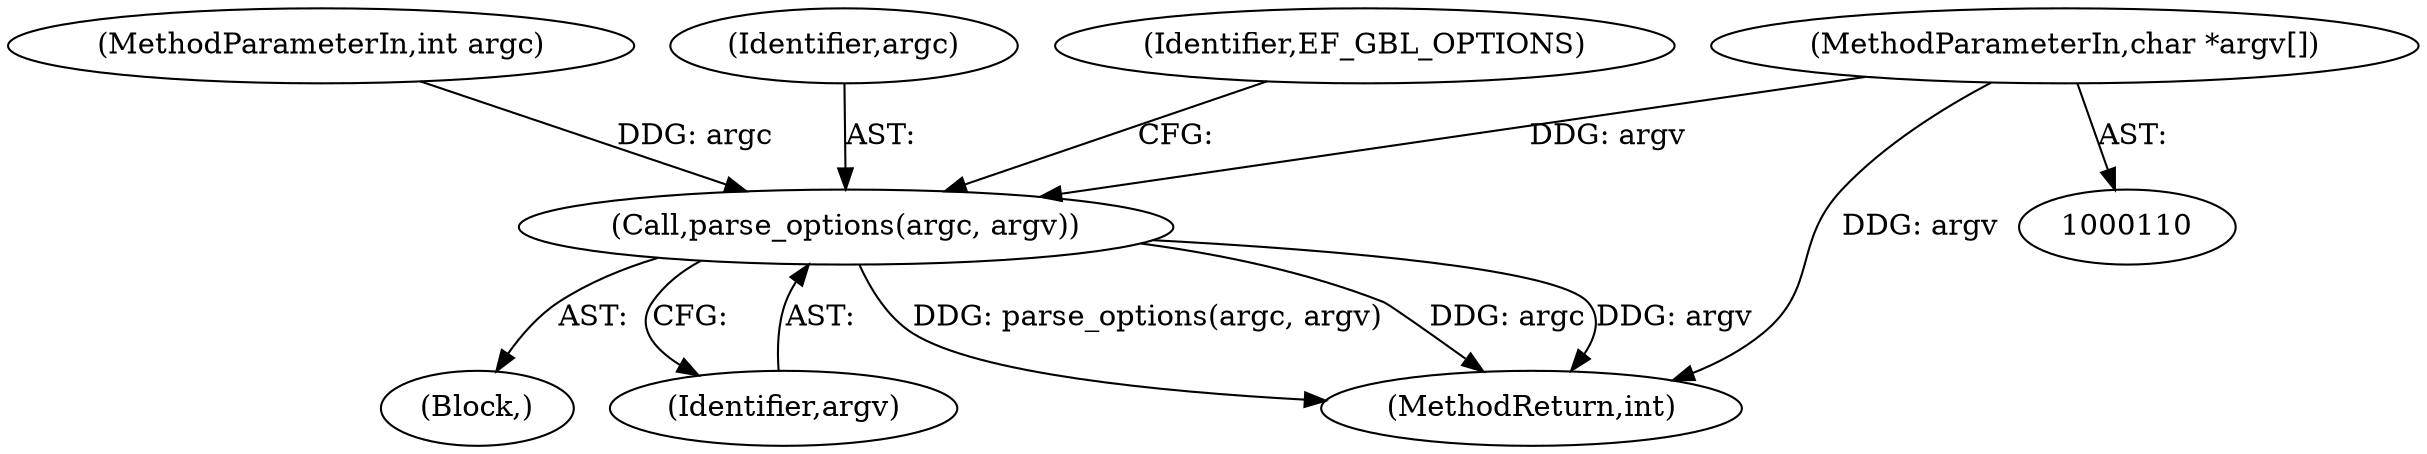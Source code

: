 digraph "0_ettercap_626dc56686f15f2dda13c48f78c2a666cb6d8506_0@array" {
"1000112" [label="(MethodParameterIn,char *argv[])"];
"1000134" [label="(Call,parse_options(argc, argv))"];
"1000111" [label="(MethodParameterIn,int argc)"];
"1000135" [label="(Identifier,argc)"];
"1000139" [label="(Identifier,EF_GBL_OPTIONS)"];
"1000113" [label="(Block,)"];
"1000134" [label="(Call,parse_options(argc, argv))"];
"1000136" [label="(Identifier,argv)"];
"1000112" [label="(MethodParameterIn,char *argv[])"];
"1000219" [label="(MethodReturn,int)"];
"1000112" -> "1000110"  [label="AST: "];
"1000112" -> "1000219"  [label="DDG: argv"];
"1000112" -> "1000134"  [label="DDG: argv"];
"1000134" -> "1000113"  [label="AST: "];
"1000134" -> "1000136"  [label="CFG: "];
"1000135" -> "1000134"  [label="AST: "];
"1000136" -> "1000134"  [label="AST: "];
"1000139" -> "1000134"  [label="CFG: "];
"1000134" -> "1000219"  [label="DDG: parse_options(argc, argv)"];
"1000134" -> "1000219"  [label="DDG: argc"];
"1000134" -> "1000219"  [label="DDG: argv"];
"1000111" -> "1000134"  [label="DDG: argc"];
}
